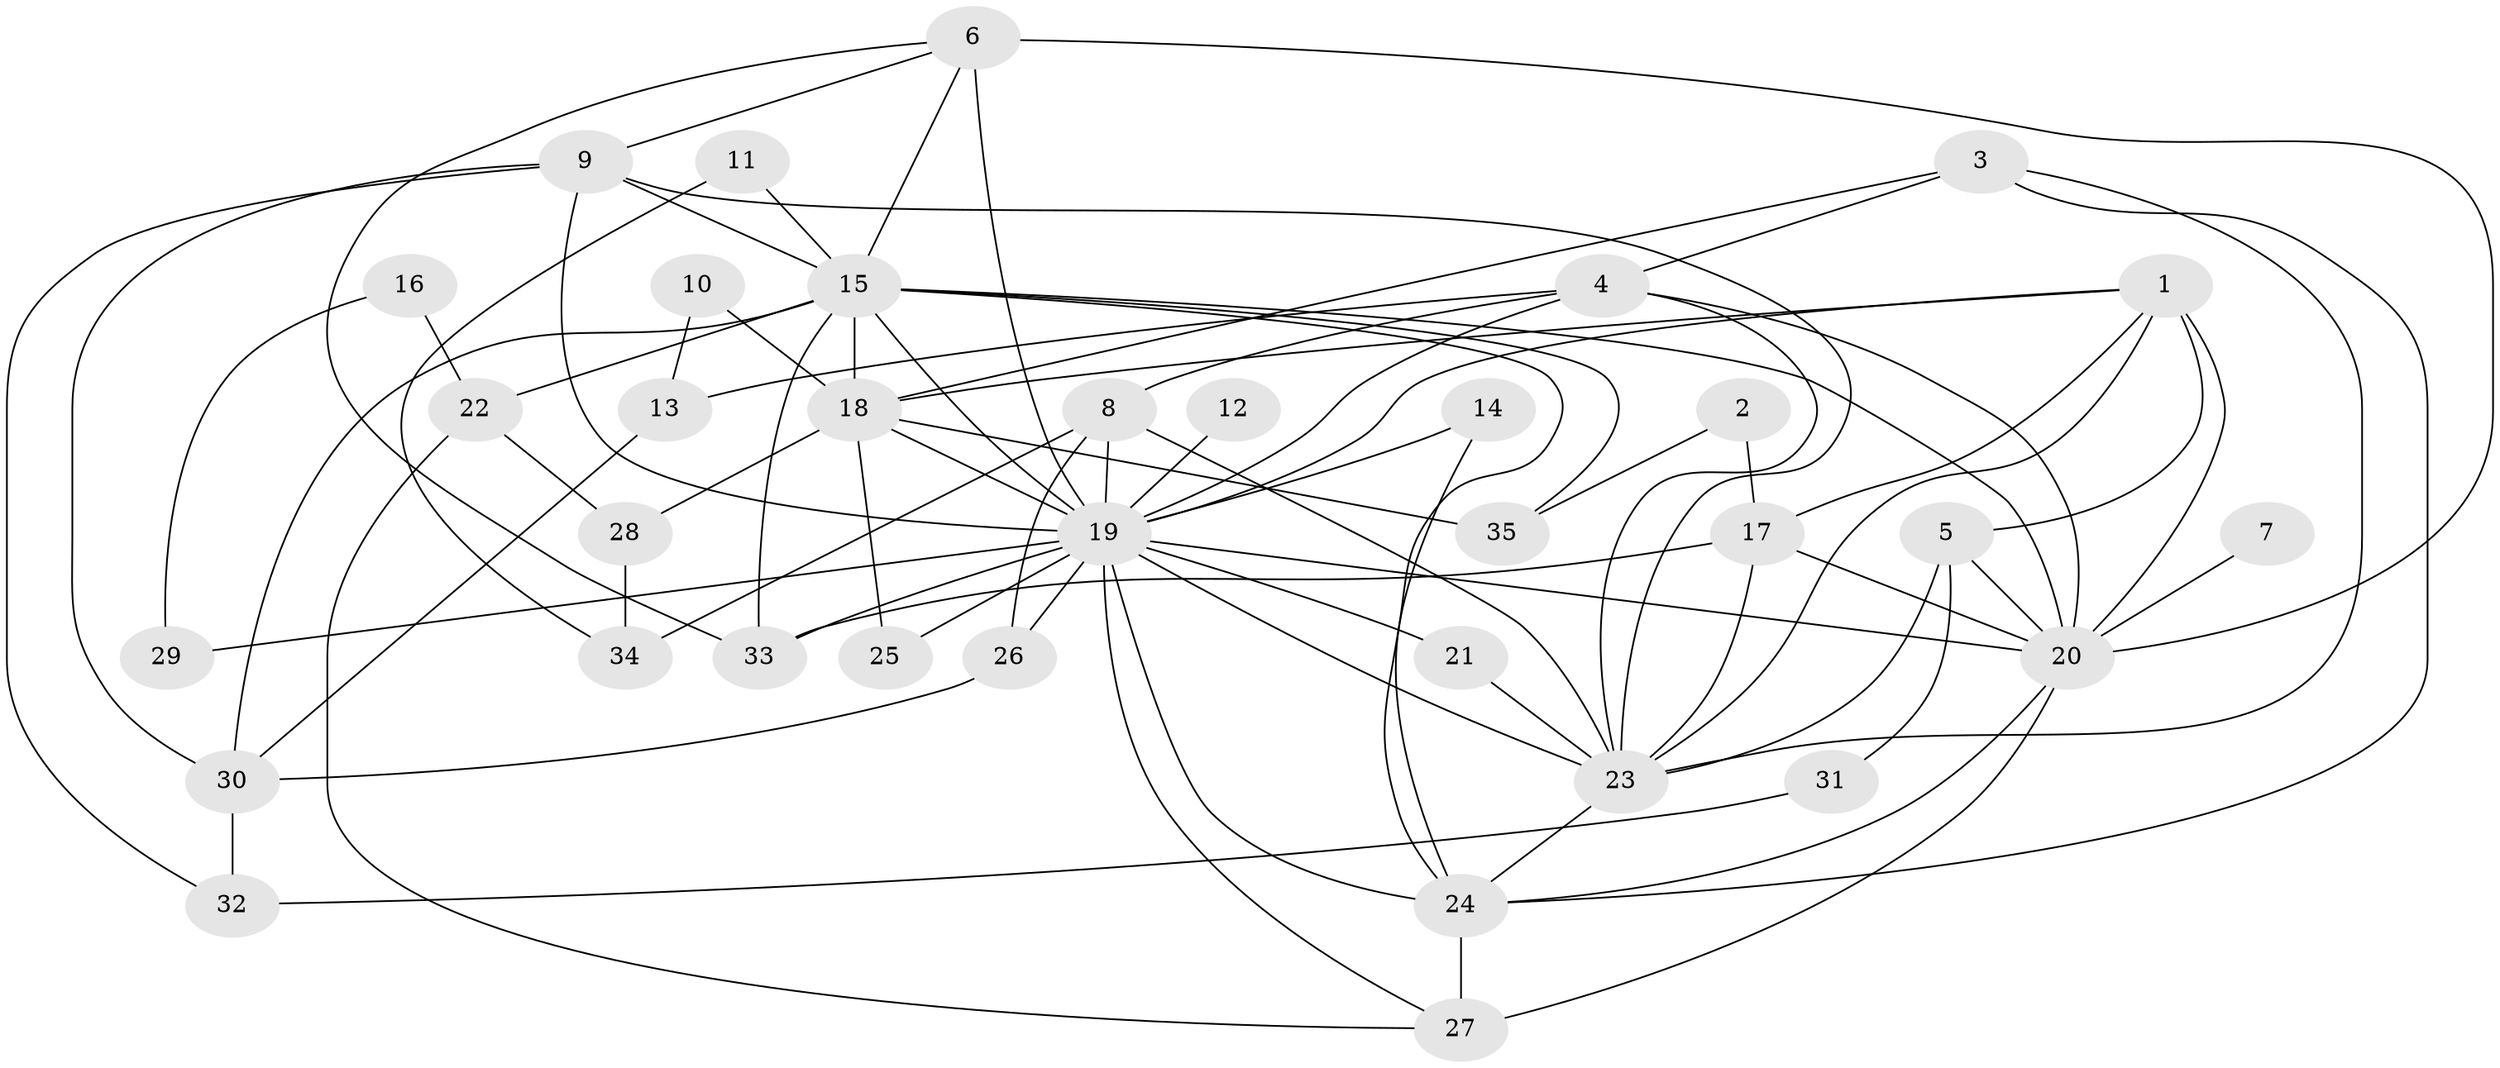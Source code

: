 // original degree distribution, {7: 0.043478260869565216, 2: 0.18840579710144928, 3: 0.2753623188405797, 6: 0.08695652173913043, 4: 0.18840579710144928, 5: 0.18840579710144928, 9: 0.014492753623188406, 10: 0.014492753623188406}
// Generated by graph-tools (version 1.1) at 2025/36/03/09/25 02:36:27]
// undirected, 35 vertices, 80 edges
graph export_dot {
graph [start="1"]
  node [color=gray90,style=filled];
  1;
  2;
  3;
  4;
  5;
  6;
  7;
  8;
  9;
  10;
  11;
  12;
  13;
  14;
  15;
  16;
  17;
  18;
  19;
  20;
  21;
  22;
  23;
  24;
  25;
  26;
  27;
  28;
  29;
  30;
  31;
  32;
  33;
  34;
  35;
  1 -- 5 [weight=1.0];
  1 -- 17 [weight=1.0];
  1 -- 18 [weight=1.0];
  1 -- 19 [weight=1.0];
  1 -- 20 [weight=2.0];
  1 -- 23 [weight=1.0];
  2 -- 17 [weight=1.0];
  2 -- 35 [weight=1.0];
  3 -- 4 [weight=1.0];
  3 -- 18 [weight=2.0];
  3 -- 23 [weight=1.0];
  3 -- 24 [weight=2.0];
  4 -- 8 [weight=1.0];
  4 -- 13 [weight=1.0];
  4 -- 19 [weight=1.0];
  4 -- 20 [weight=1.0];
  4 -- 23 [weight=1.0];
  5 -- 20 [weight=1.0];
  5 -- 23 [weight=1.0];
  5 -- 31 [weight=1.0];
  6 -- 9 [weight=1.0];
  6 -- 15 [weight=1.0];
  6 -- 19 [weight=1.0];
  6 -- 20 [weight=2.0];
  6 -- 33 [weight=1.0];
  7 -- 20 [weight=2.0];
  8 -- 19 [weight=2.0];
  8 -- 23 [weight=1.0];
  8 -- 26 [weight=1.0];
  8 -- 34 [weight=1.0];
  9 -- 15 [weight=1.0];
  9 -- 19 [weight=1.0];
  9 -- 23 [weight=1.0];
  9 -- 30 [weight=1.0];
  9 -- 32 [weight=1.0];
  10 -- 13 [weight=1.0];
  10 -- 18 [weight=1.0];
  11 -- 15 [weight=1.0];
  11 -- 34 [weight=1.0];
  12 -- 19 [weight=2.0];
  13 -- 30 [weight=1.0];
  14 -- 19 [weight=1.0];
  14 -- 24 [weight=1.0];
  15 -- 18 [weight=1.0];
  15 -- 19 [weight=1.0];
  15 -- 20 [weight=3.0];
  15 -- 22 [weight=2.0];
  15 -- 24 [weight=1.0];
  15 -- 30 [weight=1.0];
  15 -- 33 [weight=1.0];
  15 -- 35 [weight=2.0];
  16 -- 22 [weight=1.0];
  16 -- 29 [weight=1.0];
  17 -- 20 [weight=1.0];
  17 -- 23 [weight=1.0];
  17 -- 33 [weight=1.0];
  18 -- 19 [weight=6.0];
  18 -- 25 [weight=1.0];
  18 -- 28 [weight=1.0];
  18 -- 35 [weight=1.0];
  19 -- 20 [weight=1.0];
  19 -- 21 [weight=1.0];
  19 -- 23 [weight=2.0];
  19 -- 24 [weight=1.0];
  19 -- 25 [weight=1.0];
  19 -- 26 [weight=1.0];
  19 -- 27 [weight=1.0];
  19 -- 29 [weight=2.0];
  19 -- 33 [weight=1.0];
  20 -- 24 [weight=1.0];
  20 -- 27 [weight=1.0];
  21 -- 23 [weight=1.0];
  22 -- 27 [weight=1.0];
  22 -- 28 [weight=1.0];
  23 -- 24 [weight=1.0];
  24 -- 27 [weight=2.0];
  26 -- 30 [weight=1.0];
  28 -- 34 [weight=1.0];
  30 -- 32 [weight=1.0];
  31 -- 32 [weight=1.0];
}
